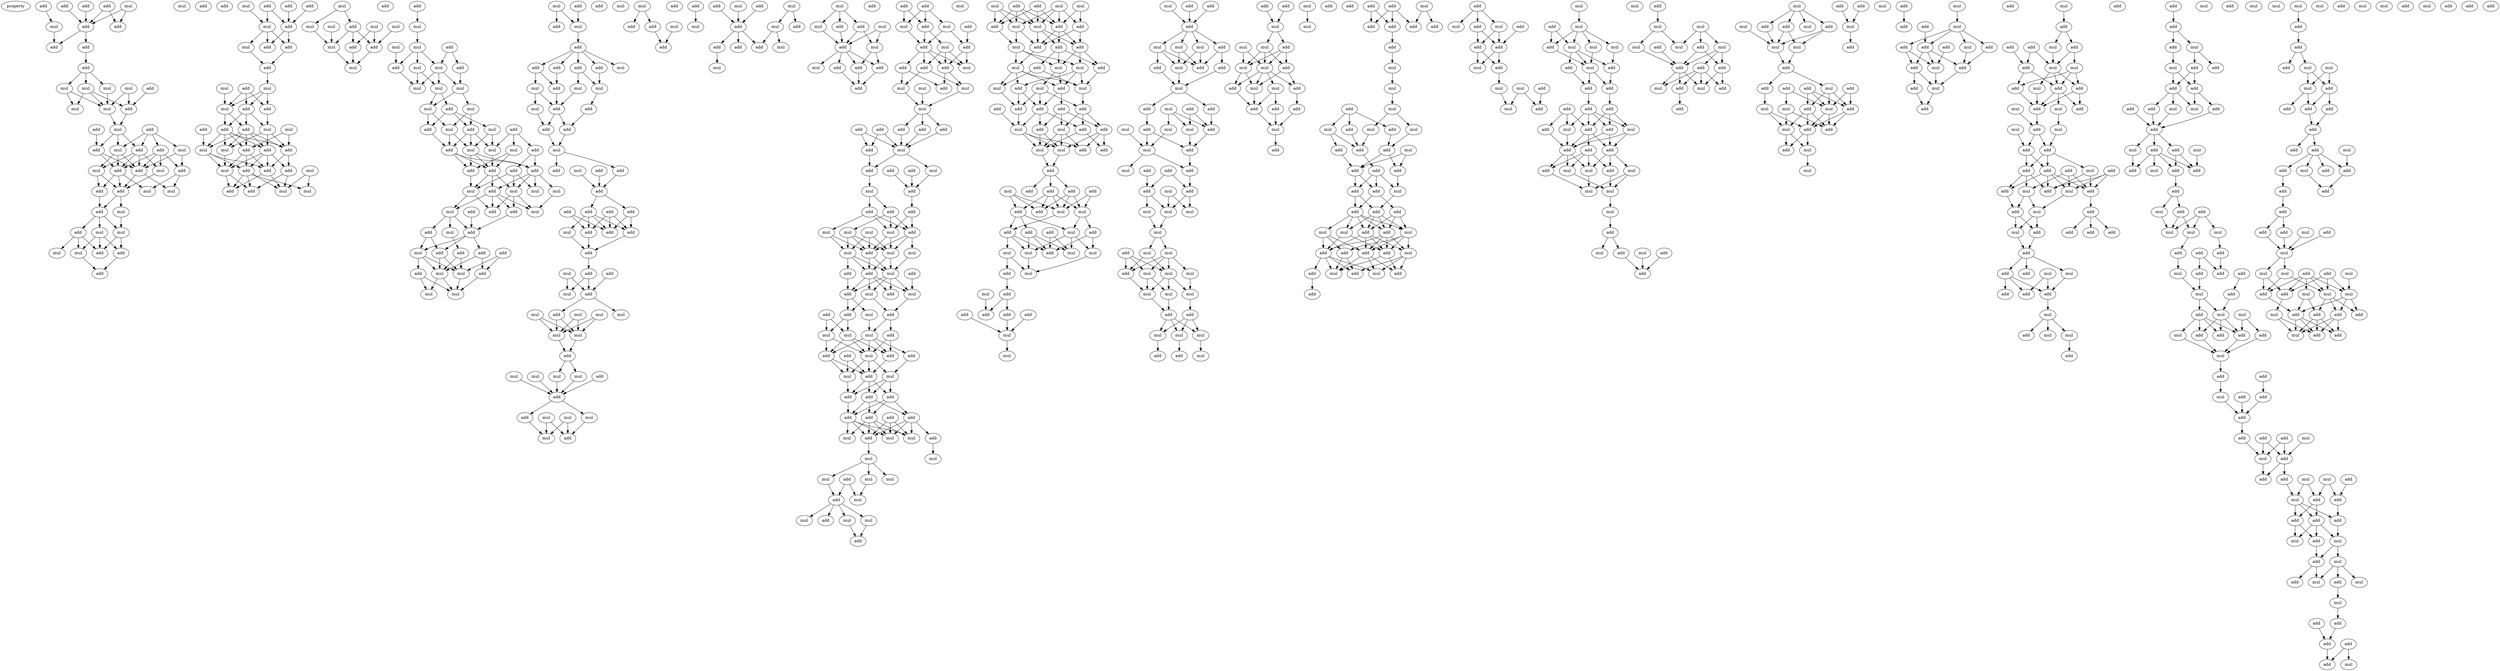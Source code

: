 digraph {
    node [fontcolor=black]
    property [mul=2,lf=1.9]
    0 [ label = add ];
    1 [ label = add ];
    2 [ label = mul ];
    3 [ label = add ];
    4 [ label = add ];
    5 [ label = add ];
    6 [ label = add ];
    7 [ label = mul ];
    8 [ label = mul ];
    9 [ label = add ];
    10 [ label = add ];
    11 [ label = add ];
    12 [ label = add ];
    13 [ label = add ];
    14 [ label = add ];
    15 [ label = mul ];
    16 [ label = mul ];
    17 [ label = mul ];
    18 [ label = mul ];
    19 [ label = mul ];
    20 [ label = add ];
    21 [ label = mul ];
    22 [ label = mul ];
    23 [ label = add ];
    24 [ label = add ];
    25 [ label = mul ];
    26 [ label = add ];
    27 [ label = add ];
    28 [ label = add ];
    29 [ label = mul ];
    30 [ label = mul ];
    31 [ label = mul ];
    32 [ label = add ];
    33 [ label = add ];
    34 [ label = add ];
    35 [ label = add ];
    36 [ label = mul ];
    37 [ label = add ];
    38 [ label = mul ];
    39 [ label = mul ];
    40 [ label = add ];
    41 [ label = mul ];
    42 [ label = add ];
    43 [ label = mul ];
    44 [ label = add ];
    45 [ label = mul ];
    46 [ label = add ];
    47 [ label = mul ];
    48 [ label = add ];
    49 [ label = add ];
    50 [ label = add ];
    51 [ label = add ];
    52 [ label = mul ];
    53 [ label = mul ];
    54 [ label = add ];
    55 [ label = add ];
    56 [ label = add ];
    57 [ label = mul ];
    58 [ label = add ];
    59 [ label = mul ];
    60 [ label = add ];
    61 [ label = mul ];
    62 [ label = add ];
    63 [ label = mul ];
    64 [ label = add ];
    65 [ label = mul ];
    66 [ label = mul ];
    67 [ label = add ];
    68 [ label = add ];
    69 [ label = add ];
    70 [ label = mul ];
    71 [ label = add ];
    72 [ label = add ];
    73 [ label = mul ];
    74 [ label = add ];
    75 [ label = mul ];
    76 [ label = add ];
    77 [ label = add ];
    78 [ label = add ];
    79 [ label = mul ];
    80 [ label = add ];
    81 [ label = add ];
    82 [ label = mul ];
    83 [ label = mul ];
    84 [ label = mul ];
    85 [ label = mul ];
    86 [ label = mul ];
    87 [ label = add ];
    88 [ label = mul ];
    89 [ label = mul ];
    90 [ label = mul ];
    91 [ label = add ];
    92 [ label = add ];
    93 [ label = add ];
    94 [ label = add ];
    95 [ label = mul ];
    96 [ label = mul ];
    97 [ label = mul ];
    98 [ label = mul ];
    99 [ label = add ];
    100 [ label = add ];
    101 [ label = mul ];
    102 [ label = mul ];
    103 [ label = add ];
    104 [ label = mul ];
    105 [ label = mul ];
    106 [ label = mul ];
    107 [ label = mul ];
    108 [ label = mul ];
    109 [ label = add ];
    110 [ label = add ];
    111 [ label = add ];
    112 [ label = mul ];
    113 [ label = add ];
    114 [ label = mul ];
    115 [ label = mul ];
    116 [ label = add ];
    117 [ label = mul ];
    118 [ label = mul ];
    119 [ label = add ];
    120 [ label = add ];
    121 [ label = add ];
    122 [ label = add ];
    123 [ label = add ];
    124 [ label = mul ];
    125 [ label = add ];
    126 [ label = mul ];
    127 [ label = mul ];
    128 [ label = mul ];
    129 [ label = mul ];
    130 [ label = mul ];
    131 [ label = add ];
    132 [ label = add ];
    133 [ label = add ];
    134 [ label = add ];
    135 [ label = mul ];
    136 [ label = add ];
    137 [ label = add ];
    138 [ label = mul ];
    139 [ label = add ];
    140 [ label = add ];
    141 [ label = add ];
    142 [ label = mul ];
    143 [ label = add ];
    144 [ label = add ];
    145 [ label = mul ];
    146 [ label = mul ];
    147 [ label = mul ];
    148 [ label = mul ];
    149 [ label = add ];
    150 [ label = add ];
    151 [ label = mul ];
    152 [ label = add ];
    153 [ label = add ];
    154 [ label = add ];
    155 [ label = add ];
    156 [ label = mul ];
    157 [ label = add ];
    158 [ label = add ];
    159 [ label = mul ];
    160 [ label = mul ];
    161 [ label = mul ];
    162 [ label = add ];
    163 [ label = add ];
    164 [ label = mul ];
    165 [ label = add ];
    166 [ label = add ];
    167 [ label = add ];
    168 [ label = mul ];
    169 [ label = add ];
    170 [ label = mul ];
    171 [ label = add ];
    172 [ label = add ];
    173 [ label = add ];
    174 [ label = add ];
    175 [ label = add ];
    176 [ label = add ];
    177 [ label = add ];
    178 [ label = add ];
    179 [ label = add ];
    180 [ label = mul ];
    181 [ label = add ];
    182 [ label = add ];
    183 [ label = add ];
    184 [ label = add ];
    185 [ label = mul ];
    186 [ label = mul ];
    187 [ label = add ];
    188 [ label = mul ];
    189 [ label = mul ];
    190 [ label = mul ];
    191 [ label = add ];
    192 [ label = mul ];
    193 [ label = mul ];
    194 [ label = mul ];
    195 [ label = mul ];
    196 [ label = add ];
    197 [ label = mul ];
    198 [ label = mul ];
    199 [ label = mul ];
    200 [ label = mul ];
    201 [ label = add ];
    202 [ label = add ];
    203 [ label = add ];
    204 [ label = mul ];
    205 [ label = mul ];
    206 [ label = mul ];
    207 [ label = add ];
    208 [ label = mul ];
    209 [ label = mul ];
    210 [ label = mul ];
    211 [ label = add ];
    212 [ label = add ];
    213 [ label = add ];
    214 [ label = add ];
    215 [ label = add ];
    216 [ label = mul ];
    217 [ label = add ];
    218 [ label = mul ];
    219 [ label = mul ];
    220 [ label = add ];
    221 [ label = mul ];
    222 [ label = add ];
    223 [ label = add ];
    224 [ label = add ];
    225 [ label = mul ];
    226 [ label = add ];
    227 [ label = add ];
    228 [ label = mul ];
    229 [ label = mul ];
    230 [ label = add ];
    231 [ label = mul ];
    232 [ label = mul ];
    233 [ label = add ];
    234 [ label = add ];
    235 [ label = mul ];
    236 [ label = add ];
    237 [ label = mul ];
    238 [ label = add ];
    239 [ label = add ];
    240 [ label = add ];
    241 [ label = add ];
    242 [ label = add ];
    243 [ label = add ];
    244 [ label = add ];
    245 [ label = mul ];
    246 [ label = add ];
    247 [ label = mul ];
    248 [ label = mul ];
    249 [ label = mul ];
    250 [ label = add ];
    251 [ label = add ];
    252 [ label = add ];
    253 [ label = mul ];
    254 [ label = add ];
    255 [ label = add ];
    256 [ label = mul ];
    257 [ label = add ];
    258 [ label = mul ];
    259 [ label = mul ];
    260 [ label = mul ];
    261 [ label = add ];
    262 [ label = add ];
    263 [ label = add ];
    264 [ label = add ];
    265 [ label = add ];
    266 [ label = mul ];
    267 [ label = add ];
    268 [ label = add ];
    269 [ label = mul ];
    270 [ label = add ];
    271 [ label = add ];
    272 [ label = add ];
    273 [ label = mul ];
    274 [ label = add ];
    275 [ label = add ];
    276 [ label = add ];
    277 [ label = mul ];
    278 [ label = mul ];
    279 [ label = add ];
    280 [ label = mul ];
    281 [ label = mul ];
    282 [ label = mul ];
    283 [ label = add ];
    284 [ label = mul ];
    285 [ label = mul ];
    286 [ label = mul ];
    287 [ label = add ];
    288 [ label = add ];
    289 [ label = add ];
    290 [ label = mul ];
    291 [ label = add ];
    292 [ label = add ];
    293 [ label = mul ];
    294 [ label = mul ];
    295 [ label = add ];
    296 [ label = add ];
    297 [ label = add ];
    298 [ label = mul ];
    299 [ label = mul ];
    300 [ label = mul ];
    301 [ label = add ];
    302 [ label = add ];
    303 [ label = add ];
    304 [ label = add ];
    305 [ label = add ];
    306 [ label = mul ];
    307 [ label = mul ];
    308 [ label = add ];
    309 [ label = mul ];
    310 [ label = add ];
    311 [ label = add ];
    312 [ label = add ];
    313 [ label = add ];
    314 [ label = add ];
    315 [ label = add ];
    316 [ label = add ];
    317 [ label = add ];
    318 [ label = mul ];
    319 [ label = mul ];
    320 [ label = add ];
    321 [ label = mul ];
    322 [ label = mul ];
    323 [ label = mul ];
    324 [ label = mul ];
    325 [ label = mul ];
    326 [ label = add ];
    327 [ label = mul ];
    328 [ label = add ];
    329 [ label = mul ];
    330 [ label = mul ];
    331 [ label = add ];
    332 [ label = mul ];
    333 [ label = mul ];
    334 [ label = add ];
    335 [ label = mul ];
    336 [ label = mul ];
    337 [ label = add ];
    338 [ label = mul ];
    339 [ label = add ];
    340 [ label = add ];
    341 [ label = add ];
    342 [ label = mul ];
    343 [ label = add ];
    344 [ label = mul ];
    345 [ label = mul ];
    346 [ label = add ];
    347 [ label = add ];
    348 [ label = add ];
    349 [ label = add ];
    350 [ label = mul ];
    351 [ label = mul ];
    352 [ label = mul ];
    353 [ label = add ];
    354 [ label = mul ];
    355 [ label = add ];
    356 [ label = mul ];
    357 [ label = add ];
    358 [ label = mul ];
    359 [ label = add ];
    360 [ label = add ];
    361 [ label = add ];
    362 [ label = add ];
    363 [ label = add ];
    364 [ label = add ];
    365 [ label = add ];
    366 [ label = mul ];
    367 [ label = add ];
    368 [ label = mul ];
    369 [ label = mul ];
    370 [ label = add ];
    371 [ label = add ];
    372 [ label = mul ];
    373 [ label = add ];
    374 [ label = add ];
    375 [ label = mul ];
    376 [ label = add ];
    377 [ label = add ];
    378 [ label = add ];
    379 [ label = add ];
    380 [ label = add ];
    381 [ label = mul ];
    382 [ label = mul ];
    383 [ label = mul ];
    384 [ label = add ];
    385 [ label = add ];
    386 [ label = add ];
    387 [ label = add ];
    388 [ label = mul ];
    389 [ label = add ];
    390 [ label = mul ];
    391 [ label = mul ];
    392 [ label = mul ];
    393 [ label = add ];
    394 [ label = mul ];
    395 [ label = mul ];
    396 [ label = add ];
    397 [ label = add ];
    398 [ label = add ];
    399 [ label = add ];
    400 [ label = add ];
    401 [ label = mul ];
    402 [ label = mul ];
    403 [ label = add ];
    404 [ label = mul ];
    405 [ label = add ];
    406 [ label = add ];
    407 [ label = add ];
    408 [ label = mul ];
    409 [ label = mul ];
    410 [ label = mul ];
    411 [ label = mul ];
    412 [ label = add ];
    413 [ label = add ];
    414 [ label = add ];
    415 [ label = mul ];
    416 [ label = add ];
    417 [ label = add ];
    418 [ label = add ];
    419 [ label = mul ];
    420 [ label = add ];
    421 [ label = mul ];
    422 [ label = mul ];
    423 [ label = mul ];
    424 [ label = add ];
    425 [ label = mul ];
    426 [ label = add ];
    427 [ label = add ];
    428 [ label = mul ];
    429 [ label = add ];
    430 [ label = add ];
    431 [ label = add ];
    432 [ label = add ];
    433 [ label = mul ];
    434 [ label = mul ];
    435 [ label = mul ];
    436 [ label = mul ];
    437 [ label = mul ];
    438 [ label = mul ];
    439 [ label = mul ];
    440 [ label = add ];
    441 [ label = mul ];
    442 [ label = mul ];
    443 [ label = mul ];
    444 [ label = add ];
    445 [ label = mul ];
    446 [ label = mul ];
    447 [ label = mul ];
    448 [ label = add ];
    449 [ label = add ];
    450 [ label = mul ];
    451 [ label = mul ];
    452 [ label = mul ];
    453 [ label = mul ];
    454 [ label = add ];
    455 [ label = add ];
    456 [ label = add ];
    457 [ label = add ];
    458 [ label = mul ];
    459 [ label = mul ];
    460 [ label = mul ];
    461 [ label = add ];
    462 [ label = mul ];
    463 [ label = add ];
    464 [ label = mul ];
    465 [ label = mul ];
    466 [ label = add ];
    467 [ label = add ];
    468 [ label = mul ];
    469 [ label = add ];
    470 [ label = add ];
    471 [ label = add ];
    472 [ label = mul ];
    473 [ label = add ];
    474 [ label = mul ];
    475 [ label = add ];
    476 [ label = mul ];
    477 [ label = add ];
    478 [ label = add ];
    479 [ label = add ];
    480 [ label = mul ];
    481 [ label = add ];
    482 [ label = add ];
    483 [ label = add ];
    484 [ label = add ];
    485 [ label = add ];
    486 [ label = mul ];
    487 [ label = mul ];
    488 [ label = add ];
    489 [ label = mul ];
    490 [ label = mul ];
    491 [ label = add ];
    492 [ label = mul ];
    493 [ label = add ];
    494 [ label = mul ];
    495 [ label = add ];
    496 [ label = mul ];
    497 [ label = add ];
    498 [ label = add ];
    499 [ label = add ];
    500 [ label = add ];
    501 [ label = add ];
    502 [ label = add ];
    503 [ label = mul ];
    504 [ label = add ];
    505 [ label = add ];
    506 [ label = add ];
    507 [ label = add ];
    508 [ label = add ];
    509 [ label = mul ];
    510 [ label = add ];
    511 [ label = mul ];
    512 [ label = mul ];
    513 [ label = mul ];
    514 [ label = add ];
    515 [ label = add ];
    516 [ label = add ];
    517 [ label = add ];
    518 [ label = add ];
    519 [ label = mul ];
    520 [ label = add ];
    521 [ label = add ];
    522 [ label = mul ];
    523 [ label = add ];
    524 [ label = add ];
    525 [ label = mul ];
    526 [ label = add ];
    527 [ label = add ];
    528 [ label = mul ];
    529 [ label = add ];
    530 [ label = add ];
    531 [ label = mul ];
    532 [ label = add ];
    533 [ label = mul ];
    534 [ label = add ];
    535 [ label = mul ];
    536 [ label = mul ];
    537 [ label = add ];
    538 [ label = mul ];
    539 [ label = mul ];
    540 [ label = add ];
    541 [ label = mul ];
    542 [ label = mul ];
    543 [ label = mul ];
    544 [ label = mul ];
    545 [ label = add ];
    546 [ label = add ];
    547 [ label = add ];
    548 [ label = mul ];
    549 [ label = add ];
    550 [ label = add ];
    551 [ label = add ];
    552 [ label = add ];
    553 [ label = add ];
    554 [ label = mul ];
    555 [ label = add ];
    556 [ label = add ];
    557 [ label = add ];
    558 [ label = mul ];
    559 [ label = add ];
    560 [ label = add ];
    561 [ label = add ];
    562 [ label = mul ];
    563 [ label = mul ];
    564 [ label = add ];
    565 [ label = mul ];
    566 [ label = add ];
    567 [ label = mul ];
    568 [ label = mul ];
    569 [ label = mul ];
    570 [ label = add ];
    571 [ label = mul ];
    572 [ label = add ];
    573 [ label = mul ];
    574 [ label = add ];
    575 [ label = add ];
    576 [ label = add ];
    577 [ label = mul ];
    578 [ label = mul ];
    579 [ label = add ];
    580 [ label = mul ];
    581 [ label = mul ];
    582 [ label = add ];
    583 [ label = mul ];
    584 [ label = add ];
    585 [ label = add ];
    586 [ label = add ];
    587 [ label = add ];
    588 [ label = add ];
    589 [ label = mul ];
    590 [ label = mul ];
    591 [ label = add ];
    592 [ label = mul ];
    593 [ label = mul ];
    594 [ label = mul ];
    595 [ label = add ];
    596 [ label = add ];
    597 [ label = add ];
    598 [ label = mul ];
    599 [ label = mul ];
    600 [ label = add ];
    601 [ label = add ];
    602 [ label = mul ];
    603 [ label = add ];
    604 [ label = add ];
    605 [ label = add ];
    606 [ label = mul ];
    607 [ label = mul ];
    608 [ label = add ];
    609 [ label = add ];
    610 [ label = mul ];
    611 [ label = add ];
    612 [ label = mul ];
    613 [ label = add ];
    614 [ label = add ];
    615 [ label = add ];
    616 [ label = add ];
    617 [ label = mul ];
    618 [ label = mul ];
    619 [ label = mul ];
    620 [ label = mul ];
    621 [ label = add ];
    622 [ label = add ];
    623 [ label = add ];
    624 [ label = mul ];
    625 [ label = mul ];
    626 [ label = add ];
    627 [ label = add ];
    628 [ label = add ];
    629 [ label = add ];
    630 [ label = mul ];
    631 [ label = add ];
    632 [ label = mul ];
    633 [ label = add ];
    634 [ label = add ];
    635 [ label = mul ];
    636 [ label = add ];
    637 [ label = add ];
    638 [ label = mul ];
    639 [ label = add ];
    640 [ label = add ];
    641 [ label = add ];
    642 [ label = mul ];
    643 [ label = add ];
    644 [ label = add ];
    645 [ label = mul ];
    646 [ label = add ];
    647 [ label = mul ];
    648 [ label = add ];
    649 [ label = add ];
    650 [ label = add ];
    651 [ label = mul ];
    652 [ label = mul ];
    653 [ label = mul ];
    654 [ label = add ];
    655 [ label = add ];
    656 [ label = add ];
    657 [ label = mul ];
    658 [ label = mul ];
    659 [ label = add ];
    660 [ label = add ];
    661 [ label = mul ];
    662 [ label = add ];
    663 [ label = add ];
    664 [ label = add ];
    665 [ label = add ];
    666 [ label = mul ];
    667 [ label = add ];
    668 [ label = add ];
    669 [ label = mul ];
    670 [ label = add ];
    671 [ label = add ];
    672 [ label = mul ];
    673 [ label = add ];
    674 [ label = add ];
    675 [ label = mul ];
    676 [ label = add ];
    677 [ label = add ];
    678 [ label = add ];
    679 [ label = add ];
    680 [ label = add ];
    681 [ label = mul ];
    682 [ label = mul ];
    683 [ label = add ];
    684 [ label = add ];
    685 [ label = add ];
    686 [ label = add ];
    687 [ label = add ];
    688 [ label = mul ];
    689 [ label = add ];
    690 [ label = mul ];
    691 [ label = add ];
    692 [ label = mul ];
    693 [ label = mul ];
    694 [ label = add ];
    695 [ label = add ];
    696 [ label = add ];
    697 [ label = mul ];
    698 [ label = add ];
    699 [ label = mul ];
    700 [ label = add ];
    701 [ label = add ];
    702 [ label = add ];
    703 [ label = add ];
    704 [ label = mul ];
    705 [ label = add ];
    706 [ label = mul ];
    707 [ label = add ];
    708 [ label = add ];
    709 [ label = add ];
    710 [ label = add ];
    711 [ label = mul ];
    712 [ label = mul ];
    713 [ label = mul ];
    714 [ label = add ];
    715 [ label = add ];
    716 [ label = add ];
    717 [ label = add ];
    718 [ label = add ];
    719 [ label = add ];
    720 [ label = mul ];
    721 [ label = add ];
    722 [ label = mul ];
    723 [ label = mul ];
    724 [ label = mul ];
    725 [ label = mul ];
    726 [ label = add ];
    727 [ label = add ];
    728 [ label = add ];
    729 [ label = mul ];
    730 [ label = add ];
    731 [ label = add ];
    732 [ label = add ];
    733 [ label = mul ];
    734 [ label = add ];
    735 [ label = add ];
    736 [ label = mul ];
    737 [ label = mul ];
    738 [ label = add ];
    739 [ label = add ];
    740 [ label = add ];
    741 [ label = mul ];
    742 [ label = add ];
    743 [ label = mul ];
    744 [ label = add ];
    745 [ label = add ];
    746 [ label = add ];
    747 [ label = mul ];
    748 [ label = add ];
    749 [ label = add ];
    750 [ label = add ];
    751 [ label = add ];
    752 [ label = add ];
    753 [ label = mul ];
    754 [ label = mul ];
    755 [ label = add ];
    756 [ label = mul ];
    757 [ label = mul ];
    758 [ label = add ];
    759 [ label = mul ];
    760 [ label = add ];
    761 [ label = add ];
    762 [ label = mul ];
    763 [ label = add ];
    764 [ label = add ];
    765 [ label = add ];
    766 [ label = add ];
    767 [ label = add ];
    768 [ label = add ];
    769 [ label = mul ];
    770 [ label = mul ];
    771 [ label = mul ];
    772 [ label = add ];
    773 [ label = add ];
    774 [ label = mul ];
    775 [ label = add ];
    776 [ label = mul ];
    777 [ label = mul ];
    778 [ label = add ];
    779 [ label = add ];
    780 [ label = add ];
    781 [ label = add ];
    782 [ label = add ];
    783 [ label = mul ];
    784 [ label = mul ];
    785 [ label = add ];
    786 [ label = mul ];
    787 [ label = add ];
    788 [ label = mul ];
    789 [ label = mul ];
    790 [ label = add ];
    791 [ label = add ];
    792 [ label = mul ];
    793 [ label = mul ];
    794 [ label = add ];
    795 [ label = mul ];
    796 [ label = mul ];
    797 [ label = add ];
    798 [ label = add ];
    799 [ label = add ];
    800 [ label = add ];
    801 [ label = add ];
    802 [ label = add ];
    803 [ label = mul ];
    804 [ label = add ];
    805 [ label = add ];
    806 [ label = add ];
    807 [ label = add ];
    808 [ label = mul ];
    809 [ label = add ];
    810 [ label = add ];
    811 [ label = add ];
    812 [ label = add ];
    813 [ label = add ];
    814 [ label = mul ];
    815 [ label = add ];
    816 [ label = add ];
    817 [ label = add ];
    818 [ label = mul ];
    819 [ label = mul ];
    820 [ label = mul ];
    821 [ label = add ];
    822 [ label = add ];
    823 [ label = mul ];
    824 [ label = mul ];
    825 [ label = mul ];
    826 [ label = add ];
    827 [ label = add ];
    828 [ label = mul ];
    829 [ label = add ];
    830 [ label = add ];
    831 [ label = add ];
    832 [ label = mul ];
    833 [ label = add ];
    834 [ label = add ];
    835 [ label = mul ];
    836 [ label = add ];
    837 [ label = add ];
    0 -> 5 [ name = 0 ];
    1 -> 5 [ name = 1 ];
    1 -> 6 [ name = 2 ];
    2 -> 5 [ name = 3 ];
    2 -> 6 [ name = 4 ];
    3 -> 5 [ name = 5 ];
    4 -> 7 [ name = 6 ];
    5 -> 9 [ name = 7 ];
    5 -> 11 [ name = 8 ];
    7 -> 9 [ name = 9 ];
    11 -> 13 [ name = 10 ];
    13 -> 15 [ name = 11 ];
    13 -> 16 [ name = 12 ];
    13 -> 18 [ name = 13 ];
    14 -> 20 [ name = 14 ];
    15 -> 19 [ name = 15 ];
    15 -> 20 [ name = 16 ];
    15 -> 21 [ name = 17 ];
    16 -> 19 [ name = 18 ];
    16 -> 21 [ name = 19 ];
    17 -> 19 [ name = 20 ];
    17 -> 20 [ name = 21 ];
    18 -> 19 [ name = 22 ];
    19 -> 22 [ name = 23 ];
    20 -> 22 [ name = 24 ];
    22 -> 26 [ name = 25 ];
    22 -> 27 [ name = 26 ];
    22 -> 29 [ name = 27 ];
    23 -> 25 [ name = 28 ];
    23 -> 27 [ name = 29 ];
    23 -> 28 [ name = 30 ];
    23 -> 29 [ name = 31 ];
    24 -> 26 [ name = 32 ];
    25 -> 32 [ name = 33 ];
    25 -> 33 [ name = 34 ];
    26 -> 33 [ name = 35 ];
    26 -> 34 [ name = 36 ];
    27 -> 30 [ name = 37 ];
    27 -> 31 [ name = 38 ];
    27 -> 33 [ name = 39 ];
    27 -> 34 [ name = 40 ];
    28 -> 31 [ name = 41 ];
    28 -> 32 [ name = 42 ];
    28 -> 33 [ name = 43 ];
    28 -> 34 [ name = 44 ];
    29 -> 30 [ name = 45 ];
    29 -> 33 [ name = 46 ];
    29 -> 34 [ name = 47 ];
    30 -> 35 [ name = 48 ];
    30 -> 37 [ name = 49 ];
    31 -> 35 [ name = 50 ];
    32 -> 36 [ name = 51 ];
    32 -> 38 [ name = 52 ];
    33 -> 35 [ name = 53 ];
    33 -> 36 [ name = 54 ];
    34 -> 35 [ name = 55 ];
    34 -> 37 [ name = 56 ];
    34 -> 38 [ name = 57 ];
    35 -> 39 [ name = 58 ];
    35 -> 40 [ name = 59 ];
    37 -> 40 [ name = 60 ];
    39 -> 43 [ name = 61 ];
    40 -> 41 [ name = 62 ];
    40 -> 42 [ name = 63 ];
    40 -> 43 [ name = 64 ];
    41 -> 44 [ name = 65 ];
    41 -> 46 [ name = 66 ];
    41 -> 47 [ name = 67 ];
    42 -> 44 [ name = 68 ];
    42 -> 45 [ name = 69 ];
    42 -> 47 [ name = 70 ];
    43 -> 44 [ name = 71 ];
    43 -> 46 [ name = 72 ];
    46 -> 48 [ name = 73 ];
    47 -> 48 [ name = 74 ];
    49 -> 54 [ name = 75 ];
    50 -> 53 [ name = 76 ];
    50 -> 54 [ name = 77 ];
    51 -> 54 [ name = 78 ];
    52 -> 53 [ name = 79 ];
    53 -> 55 [ name = 80 ];
    53 -> 56 [ name = 81 ];
    53 -> 57 [ name = 82 ];
    54 -> 55 [ name = 83 ];
    54 -> 56 [ name = 84 ];
    56 -> 58 [ name = 85 ];
    57 -> 58 [ name = 86 ];
    58 -> 61 [ name = 87 ];
    59 -> 63 [ name = 88 ];
    60 -> 62 [ name = 89 ];
    60 -> 63 [ name = 90 ];
    60 -> 64 [ name = 91 ];
    61 -> 62 [ name = 92 ];
    61 -> 63 [ name = 93 ];
    61 -> 64 [ name = 94 ];
    62 -> 65 [ name = 95 ];
    63 -> 68 [ name = 96 ];
    63 -> 69 [ name = 97 ];
    64 -> 65 [ name = 98 ];
    64 -> 68 [ name = 99 ];
    64 -> 69 [ name = 100 ];
    65 -> 71 [ name = 101 ];
    65 -> 73 [ name = 102 ];
    65 -> 74 [ name = 103 ];
    66 -> 71 [ name = 104 ];
    66 -> 72 [ name = 105 ];
    67 -> 70 [ name = 106 ];
    68 -> 70 [ name = 107 ];
    68 -> 71 [ name = 108 ];
    68 -> 72 [ name = 109 ];
    68 -> 73 [ name = 110 ];
    68 -> 74 [ name = 111 ];
    69 -> 70 [ name = 112 ];
    69 -> 71 [ name = 113 ];
    69 -> 72 [ name = 114 ];
    69 -> 73 [ name = 115 ];
    69 -> 74 [ name = 116 ];
    70 -> 76 [ name = 117 ];
    70 -> 78 [ name = 118 ];
    70 -> 79 [ name = 119 ];
    71 -> 77 [ name = 120 ];
    71 -> 78 [ name = 121 ];
    72 -> 76 [ name = 122 ];
    72 -> 78 [ name = 123 ];
    72 -> 79 [ name = 124 ];
    73 -> 79 [ name = 125 ];
    74 -> 76 [ name = 126 ];
    74 -> 77 [ name = 127 ];
    74 -> 78 [ name = 128 ];
    74 -> 79 [ name = 129 ];
    75 -> 82 [ name = 130 ];
    75 -> 83 [ name = 131 ];
    76 -> 80 [ name = 132 ];
    76 -> 81 [ name = 133 ];
    76 -> 82 [ name = 134 ];
    76 -> 83 [ name = 135 ];
    77 -> 80 [ name = 136 ];
    77 -> 83 [ name = 137 ];
    78 -> 81 [ name = 138 ];
    78 -> 83 [ name = 139 ];
    79 -> 80 [ name = 140 ];
    79 -> 81 [ name = 141 ];
    84 -> 86 [ name = 142 ];
    84 -> 87 [ name = 143 ];
    85 -> 90 [ name = 144 ];
    86 -> 90 [ name = 145 ];
    87 -> 90 [ name = 146 ];
    87 -> 92 [ name = 147 ];
    87 -> 93 [ name = 148 ];
    88 -> 93 [ name = 149 ];
    89 -> 92 [ name = 150 ];
    89 -> 93 [ name = 151 ];
    90 -> 96 [ name = 152 ];
    92 -> 96 [ name = 153 ];
    93 -> 96 [ name = 154 ];
    94 -> 95 [ name = 155 ];
    95 -> 98 [ name = 156 ];
    97 -> 100 [ name = 157 ];
    98 -> 100 [ name = 158 ];
    98 -> 101 [ name = 159 ];
    98 -> 102 [ name = 160 ];
    99 -> 101 [ name = 161 ];
    99 -> 103 [ name = 162 ];
    100 -> 106 [ name = 163 ];
    101 -> 104 [ name = 164 ];
    101 -> 105 [ name = 165 ];
    101 -> 106 [ name = 166 ];
    102 -> 105 [ name = 167 ];
    102 -> 106 [ name = 168 ];
    103 -> 104 [ name = 169 ];
    104 -> 107 [ name = 170 ];
    104 -> 108 [ name = 171 ];
    105 -> 108 [ name = 172 ];
    105 -> 109 [ name = 173 ];
    107 -> 111 [ name = 174 ];
    107 -> 114 [ name = 175 ];
    108 -> 110 [ name = 176 ];
    108 -> 114 [ name = 177 ];
    109 -> 110 [ name = 178 ];
    109 -> 111 [ name = 179 ];
    109 -> 112 [ name = 180 ];
    110 -> 119 [ name = 181 ];
    111 -> 117 [ name = 182 ];
    111 -> 118 [ name = 183 ];
    111 -> 119 [ name = 184 ];
    112 -> 117 [ name = 185 ];
    112 -> 118 [ name = 186 ];
    113 -> 115 [ name = 187 ];
    113 -> 116 [ name = 188 ];
    113 -> 117 [ name = 189 ];
    114 -> 118 [ name = 190 ];
    114 -> 119 [ name = 191 ];
    115 -> 120 [ name = 192 ];
    115 -> 121 [ name = 193 ];
    116 -> 122 [ name = 194 ];
    116 -> 123 [ name = 195 ];
    117 -> 120 [ name = 196 ];
    118 -> 120 [ name = 197 ];
    118 -> 121 [ name = 198 ];
    118 -> 123 [ name = 199 ];
    119 -> 120 [ name = 200 ];
    119 -> 121 [ name = 201 ];
    119 -> 123 [ name = 202 ];
    120 -> 124 [ name = 203 ];
    120 -> 125 [ name = 204 ];
    120 -> 126 [ name = 205 ];
    121 -> 124 [ name = 206 ];
    122 -> 124 [ name = 207 ];
    122 -> 126 [ name = 208 ];
    122 -> 128 [ name = 209 ];
    123 -> 125 [ name = 210 ];
    123 -> 126 [ name = 211 ];
    123 -> 127 [ name = 212 ];
    123 -> 128 [ name = 213 ];
    124 -> 129 [ name = 214 ];
    124 -> 133 [ name = 215 ];
    125 -> 129 [ name = 216 ];
    125 -> 130 [ name = 217 ];
    125 -> 131 [ name = 218 ];
    125 -> 133 [ name = 219 ];
    126 -> 130 [ name = 220 ];
    126 -> 131 [ name = 221 ];
    126 -> 133 [ name = 222 ];
    127 -> 130 [ name = 223 ];
    129 -> 134 [ name = 224 ];
    129 -> 135 [ name = 225 ];
    129 -> 136 [ name = 226 ];
    131 -> 134 [ name = 227 ];
    132 -> 134 [ name = 228 ];
    134 -> 137 [ name = 229 ];
    134 -> 138 [ name = 230 ];
    134 -> 139 [ name = 231 ];
    135 -> 141 [ name = 232 ];
    136 -> 137 [ name = 233 ];
    136 -> 138 [ name = 234 ];
    137 -> 142 [ name = 235 ];
    137 -> 145 [ name = 236 ];
    138 -> 142 [ name = 237 ];
    138 -> 143 [ name = 238 ];
    138 -> 145 [ name = 239 ];
    139 -> 144 [ name = 240 ];
    139 -> 145 [ name = 241 ];
    140 -> 142 [ name = 242 ];
    140 -> 144 [ name = 243 ];
    141 -> 142 [ name = 244 ];
    141 -> 145 [ name = 245 ];
    142 -> 146 [ name = 246 ];
    143 -> 146 [ name = 247 ];
    143 -> 147 [ name = 248 ];
    144 -> 146 [ name = 249 ];
    145 -> 146 [ name = 250 ];
    145 -> 147 [ name = 251 ];
    148 -> 150 [ name = 252 ];
    148 -> 151 [ name = 253 ];
    149 -> 151 [ name = 254 ];
    151 -> 152 [ name = 255 ];
    152 -> 153 [ name = 256 ];
    152 -> 154 [ name = 257 ];
    152 -> 155 [ name = 258 ];
    152 -> 156 [ name = 259 ];
    152 -> 157 [ name = 260 ];
    153 -> 160 [ name = 261 ];
    153 -> 161 [ name = 262 ];
    154 -> 158 [ name = 263 ];
    155 -> 161 [ name = 264 ];
    157 -> 158 [ name = 265 ];
    157 -> 159 [ name = 266 ];
    158 -> 162 [ name = 267 ];
    159 -> 162 [ name = 268 ];
    159 -> 164 [ name = 269 ];
    160 -> 162 [ name = 270 ];
    161 -> 163 [ name = 271 ];
    162 -> 165 [ name = 272 ];
    162 -> 167 [ name = 273 ];
    163 -> 167 [ name = 274 ];
    164 -> 165 [ name = 275 ];
    165 -> 168 [ name = 276 ];
    167 -> 168 [ name = 277 ];
    168 -> 169 [ name = 278 ];
    168 -> 172 [ name = 279 ];
    170 -> 173 [ name = 280 ];
    171 -> 173 [ name = 281 ];
    172 -> 173 [ name = 282 ];
    173 -> 174 [ name = 283 ];
    173 -> 175 [ name = 284 ];
    174 -> 178 [ name = 285 ];
    174 -> 179 [ name = 286 ];
    174 -> 180 [ name = 287 ];
    174 -> 181 [ name = 288 ];
    175 -> 178 [ name = 289 ];
    175 -> 181 [ name = 290 ];
    176 -> 178 [ name = 291 ];
    176 -> 179 [ name = 292 ];
    177 -> 178 [ name = 293 ];
    177 -> 179 [ name = 294 ];
    177 -> 181 [ name = 295 ];
    179 -> 182 [ name = 296 ];
    180 -> 182 [ name = 297 ];
    181 -> 182 [ name = 298 ];
    182 -> 183 [ name = 299 ];
    183 -> 186 [ name = 300 ];
    183 -> 187 [ name = 301 ];
    184 -> 187 [ name = 302 ];
    185 -> 186 [ name = 303 ];
    185 -> 187 [ name = 304 ];
    187 -> 191 [ name = 305 ];
    187 -> 192 [ name = 306 ];
    188 -> 194 [ name = 307 ];
    188 -> 195 [ name = 308 ];
    189 -> 194 [ name = 309 ];
    189 -> 195 [ name = 310 ];
    190 -> 194 [ name = 311 ];
    190 -> 195 [ name = 312 ];
    191 -> 194 [ name = 313 ];
    191 -> 195 [ name = 314 ];
    194 -> 196 [ name = 315 ];
    195 -> 196 [ name = 316 ];
    196 -> 199 [ name = 317 ];
    196 -> 200 [ name = 318 ];
    197 -> 202 [ name = 319 ];
    198 -> 202 [ name = 320 ];
    199 -> 202 [ name = 321 ];
    200 -> 202 [ name = 322 ];
    201 -> 202 [ name = 323 ];
    202 -> 203 [ name = 324 ];
    202 -> 206 [ name = 325 ];
    203 -> 208 [ name = 326 ];
    204 -> 207 [ name = 327 ];
    204 -> 208 [ name = 328 ];
    205 -> 207 [ name = 329 ];
    205 -> 208 [ name = 330 ];
    206 -> 207 [ name = 331 ];
    209 -> 211 [ name = 332 ];
    209 -> 213 [ name = 333 ];
    210 -> 214 [ name = 334 ];
    213 -> 214 [ name = 335 ];
    215 -> 216 [ name = 336 ];
    217 -> 223 [ name = 337 ];
    218 -> 221 [ name = 338 ];
    218 -> 222 [ name = 339 ];
    219 -> 223 [ name = 340 ];
    220 -> 223 [ name = 341 ];
    221 -> 225 [ name = 342 ];
    221 -> 227 [ name = 343 ];
    223 -> 224 [ name = 344 ];
    223 -> 226 [ name = 345 ];
    223 -> 227 [ name = 346 ];
    224 -> 228 [ name = 347 ];
    229 -> 230 [ name = 348 ];
    229 -> 231 [ name = 349 ];
    229 -> 233 [ name = 350 ];
    230 -> 234 [ name = 351 ];
    230 -> 235 [ name = 352 ];
    231 -> 234 [ name = 353 ];
    232 -> 234 [ name = 354 ];
    232 -> 235 [ name = 355 ];
    233 -> 234 [ name = 356 ];
    234 -> 236 [ name = 357 ];
    234 -> 237 [ name = 358 ];
    234 -> 238 [ name = 359 ];
    234 -> 239 [ name = 360 ];
    235 -> 238 [ name = 361 ];
    235 -> 239 [ name = 362 ];
    236 -> 240 [ name = 363 ];
    238 -> 240 [ name = 364 ];
    239 -> 240 [ name = 365 ];
    242 -> 245 [ name = 366 ];
    242 -> 246 [ name = 367 ];
    243 -> 245 [ name = 368 ];
    243 -> 246 [ name = 369 ];
    243 -> 248 [ name = 370 ];
    244 -> 250 [ name = 371 ];
    245 -> 251 [ name = 372 ];
    246 -> 249 [ name = 373 ];
    246 -> 251 [ name = 374 ];
    248 -> 250 [ name = 375 ];
    248 -> 251 [ name = 376 ];
    249 -> 252 [ name = 377 ];
    249 -> 253 [ name = 378 ];
    249 -> 255 [ name = 379 ];
    250 -> 253 [ name = 380 ];
    250 -> 255 [ name = 381 ];
    251 -> 252 [ name = 382 ];
    251 -> 253 [ name = 383 ];
    251 -> 254 [ name = 384 ];
    251 -> 255 [ name = 385 ];
    252 -> 256 [ name = 386 ];
    252 -> 258 [ name = 387 ];
    254 -> 256 [ name = 388 ];
    254 -> 257 [ name = 389 ];
    255 -> 257 [ name = 390 ];
    255 -> 258 [ name = 391 ];
    256 -> 260 [ name = 392 ];
    258 -> 260 [ name = 393 ];
    259 -> 260 [ name = 394 ];
    260 -> 262 [ name = 395 ];
    260 -> 263 [ name = 396 ];
    260 -> 265 [ name = 397 ];
    261 -> 266 [ name = 398 ];
    261 -> 267 [ name = 399 ];
    262 -> 266 [ name = 400 ];
    263 -> 266 [ name = 401 ];
    264 -> 266 [ name = 402 ];
    264 -> 267 [ name = 403 ];
    265 -> 266 [ name = 404 ];
    266 -> 269 [ name = 405 ];
    266 -> 271 [ name = 406 ];
    267 -> 271 [ name = 407 ];
    268 -> 272 [ name = 408 ];
    269 -> 272 [ name = 409 ];
    270 -> 272 [ name = 410 ];
    271 -> 273 [ name = 411 ];
    272 -> 275 [ name = 412 ];
    273 -> 274 [ name = 413 ];
    273 -> 276 [ name = 414 ];
    274 -> 277 [ name = 415 ];
    274 -> 279 [ name = 416 ];
    274 -> 280 [ name = 417 ];
    275 -> 279 [ name = 418 ];
    275 -> 280 [ name = 419 ];
    276 -> 279 [ name = 420 ];
    276 -> 280 [ name = 421 ];
    276 -> 281 [ name = 422 ];
    277 -> 283 [ name = 423 ];
    277 -> 284 [ name = 424 ];
    278 -> 283 [ name = 425 ];
    278 -> 284 [ name = 426 ];
    278 -> 285 [ name = 427 ];
    279 -> 282 [ name = 428 ];
    279 -> 283 [ name = 429 ];
    279 -> 285 [ name = 430 ];
    280 -> 283 [ name = 431 ];
    280 -> 285 [ name = 432 ];
    281 -> 283 [ name = 433 ];
    281 -> 284 [ name = 434 ];
    281 -> 285 [ name = 435 ];
    282 -> 286 [ name = 436 ];
    283 -> 286 [ name = 437 ];
    283 -> 287 [ name = 438 ];
    284 -> 286 [ name = 439 ];
    284 -> 287 [ name = 440 ];
    284 -> 288 [ name = 441 ];
    285 -> 286 [ name = 442 ];
    285 -> 287 [ name = 443 ];
    286 -> 290 [ name = 444 ];
    286 -> 291 [ name = 445 ];
    286 -> 292 [ name = 446 ];
    286 -> 293 [ name = 447 ];
    287 -> 290 [ name = 448 ];
    287 -> 291 [ name = 449 ];
    287 -> 292 [ name = 450 ];
    287 -> 293 [ name = 451 ];
    288 -> 292 [ name = 452 ];
    289 -> 293 [ name = 453 ];
    290 -> 296 [ name = 454 ];
    290 -> 297 [ name = 455 ];
    292 -> 294 [ name = 456 ];
    292 -> 297 [ name = 457 ];
    293 -> 296 [ name = 458 ];
    294 -> 300 [ name = 459 ];
    295 -> 298 [ name = 460 ];
    295 -> 299 [ name = 461 ];
    296 -> 300 [ name = 462 ];
    296 -> 301 [ name = 463 ];
    297 -> 298 [ name = 464 ];
    297 -> 299 [ name = 465 ];
    298 -> 303 [ name = 466 ];
    298 -> 306 [ name = 467 ];
    299 -> 303 [ name = 468 ];
    299 -> 305 [ name = 469 ];
    299 -> 306 [ name = 470 ];
    300 -> 302 [ name = 471 ];
    300 -> 303 [ name = 472 ];
    300 -> 305 [ name = 473 ];
    300 -> 306 [ name = 474 ];
    301 -> 305 [ name = 475 ];
    301 -> 306 [ name = 476 ];
    302 -> 309 [ name = 477 ];
    303 -> 307 [ name = 478 ];
    303 -> 308 [ name = 479 ];
    304 -> 307 [ name = 480 ];
    304 -> 308 [ name = 481 ];
    305 -> 308 [ name = 482 ];
    306 -> 307 [ name = 483 ];
    306 -> 308 [ name = 484 ];
    306 -> 309 [ name = 485 ];
    307 -> 310 [ name = 486 ];
    308 -> 310 [ name = 487 ];
    308 -> 311 [ name = 488 ];
    308 -> 312 [ name = 489 ];
    309 -> 310 [ name = 490 ];
    309 -> 311 [ name = 491 ];
    309 -> 312 [ name = 492 ];
    310 -> 316 [ name = 493 ];
    311 -> 313 [ name = 494 ];
    311 -> 315 [ name = 495 ];
    311 -> 316 [ name = 496 ];
    312 -> 313 [ name = 497 ];
    312 -> 315 [ name = 498 ];
    312 -> 316 [ name = 499 ];
    313 -> 317 [ name = 500 ];
    313 -> 318 [ name = 501 ];
    313 -> 319 [ name = 502 ];
    313 -> 320 [ name = 503 ];
    314 -> 317 [ name = 504 ];
    314 -> 318 [ name = 505 ];
    314 -> 319 [ name = 506 ];
    315 -> 317 [ name = 507 ];
    315 -> 318 [ name = 508 ];
    315 -> 319 [ name = 509 ];
    315 -> 321 [ name = 510 ];
    316 -> 317 [ name = 511 ];
    316 -> 318 [ name = 512 ];
    316 -> 319 [ name = 513 ];
    316 -> 321 [ name = 514 ];
    317 -> 323 [ name = 515 ];
    320 -> 322 [ name = 516 ];
    323 -> 324 [ name = 517 ];
    323 -> 325 [ name = 518 ];
    323 -> 327 [ name = 519 ];
    325 -> 328 [ name = 520 ];
    326 -> 328 [ name = 521 ];
    326 -> 329 [ name = 522 ];
    327 -> 329 [ name = 523 ];
    328 -> 330 [ name = 524 ];
    328 -> 331 [ name = 525 ];
    328 -> 332 [ name = 526 ];
    328 -> 333 [ name = 527 ];
    332 -> 334 [ name = 528 ];
    333 -> 334 [ name = 529 ];
    335 -> 341 [ name = 530 ];
    335 -> 342 [ name = 531 ];
    335 -> 343 [ name = 532 ];
    335 -> 344 [ name = 533 ];
    336 -> 340 [ name = 534 ];
    336 -> 342 [ name = 535 ];
    336 -> 344 [ name = 536 ];
    337 -> 340 [ name = 537 ];
    337 -> 341 [ name = 538 ];
    337 -> 342 [ name = 539 ];
    337 -> 344 [ name = 540 ];
    338 -> 341 [ name = 541 ];
    338 -> 343 [ name = 542 ];
    339 -> 340 [ name = 543 ];
    339 -> 341 [ name = 544 ];
    339 -> 344 [ name = 545 ];
    340 -> 345 [ name = 546 ];
    341 -> 346 [ name = 547 ];
    341 -> 347 [ name = 548 ];
    341 -> 348 [ name = 549 ];
    342 -> 345 [ name = 550 ];
    342 -> 346 [ name = 551 ];
    343 -> 346 [ name = 552 ];
    343 -> 348 [ name = 553 ];
    344 -> 346 [ name = 554 ];
    344 -> 347 [ name = 555 ];
    344 -> 348 [ name = 556 ];
    345 -> 350 [ name = 557 ];
    345 -> 351 [ name = 558 ];
    345 -> 352 [ name = 559 ];
    346 -> 351 [ name = 560 ];
    347 -> 349 [ name = 561 ];
    347 -> 352 [ name = 562 ];
    347 -> 353 [ name = 563 ];
    348 -> 350 [ name = 564 ];
    348 -> 352 [ name = 565 ];
    348 -> 353 [ name = 566 ];
    349 -> 354 [ name = 567 ];
    349 -> 358 [ name = 568 ];
    350 -> 354 [ name = 569 ];
    350 -> 355 [ name = 570 ];
    350 -> 357 [ name = 571 ];
    351 -> 354 [ name = 572 ];
    351 -> 355 [ name = 573 ];
    351 -> 357 [ name = 574 ];
    351 -> 358 [ name = 575 ];
    352 -> 356 [ name = 576 ];
    352 -> 357 [ name = 577 ];
    353 -> 354 [ name = 578 ];
    354 -> 363 [ name = 579 ];
    355 -> 360 [ name = 580 ];
    355 -> 361 [ name = 581 ];
    356 -> 360 [ name = 582 ];
    356 -> 361 [ name = 583 ];
    356 -> 363 [ name = 584 ];
    357 -> 361 [ name = 585 ];
    357 -> 362 [ name = 586 ];
    358 -> 360 [ name = 587 ];
    359 -> 366 [ name = 588 ];
    360 -> 366 [ name = 589 ];
    361 -> 364 [ name = 590 ];
    361 -> 366 [ name = 591 ];
    361 -> 367 [ name = 592 ];
    362 -> 364 [ name = 593 ];
    362 -> 365 [ name = 594 ];
    362 -> 368 [ name = 595 ];
    363 -> 365 [ name = 596 ];
    363 -> 367 [ name = 597 ];
    363 -> 368 [ name = 598 ];
    364 -> 369 [ name = 599 ];
    364 -> 372 [ name = 600 ];
    365 -> 370 [ name = 601 ];
    365 -> 371 [ name = 602 ];
    365 -> 372 [ name = 603 ];
    366 -> 369 [ name = 604 ];
    366 -> 371 [ name = 605 ];
    366 -> 372 [ name = 606 ];
    367 -> 369 [ name = 607 ];
    367 -> 370 [ name = 608 ];
    368 -> 369 [ name = 609 ];
    368 -> 371 [ name = 610 ];
    368 -> 372 [ name = 611 ];
    369 -> 373 [ name = 612 ];
    372 -> 373 [ name = 613 ];
    373 -> 374 [ name = 614 ];
    373 -> 377 [ name = 615 ];
    373 -> 378 [ name = 616 ];
    375 -> 379 [ name = 617 ];
    375 -> 380 [ name = 618 ];
    375 -> 381 [ name = 619 ];
    376 -> 381 [ name = 620 ];
    376 -> 382 [ name = 621 ];
    377 -> 379 [ name = 622 ];
    377 -> 381 [ name = 623 ];
    377 -> 382 [ name = 624 ];
    378 -> 379 [ name = 625 ];
    378 -> 380 [ name = 626 ];
    378 -> 381 [ name = 627 ];
    378 -> 382 [ name = 628 ];
    380 -> 383 [ name = 629 ];
    380 -> 384 [ name = 630 ];
    380 -> 387 [ name = 631 ];
    381 -> 387 [ name = 632 ];
    382 -> 383 [ name = 633 ];
    382 -> 385 [ name = 634 ];
    383 -> 390 [ name = 635 ];
    383 -> 391 [ name = 636 ];
    383 -> 392 [ name = 637 ];
    384 -> 389 [ name = 638 ];
    384 -> 391 [ name = 639 ];
    384 -> 392 [ name = 640 ];
    385 -> 389 [ name = 641 ];
    385 -> 390 [ name = 642 ];
    386 -> 389 [ name = 643 ];
    386 -> 392 [ name = 644 ];
    387 -> 388 [ name = 645 ];
    387 -> 389 [ name = 646 ];
    387 -> 391 [ name = 647 ];
    388 -> 393 [ name = 648 ];
    388 -> 394 [ name = 649 ];
    390 -> 394 [ name = 650 ];
    391 -> 394 [ name = 651 ];
    393 -> 396 [ name = 652 ];
    395 -> 400 [ name = 653 ];
    396 -> 397 [ name = 654 ];
    396 -> 400 [ name = 655 ];
    397 -> 401 [ name = 656 ];
    398 -> 401 [ name = 657 ];
    399 -> 401 [ name = 658 ];
    401 -> 404 [ name = 659 ];
    402 -> 406 [ name = 660 ];
    403 -> 406 [ name = 661 ];
    405 -> 406 [ name = 662 ];
    406 -> 407 [ name = 663 ];
    406 -> 408 [ name = 664 ];
    406 -> 409 [ name = 665 ];
    406 -> 410 [ name = 666 ];
    407 -> 412 [ name = 667 ];
    407 -> 413 [ name = 668 ];
    408 -> 411 [ name = 669 ];
    408 -> 412 [ name = 670 ];
    409 -> 411 [ name = 671 ];
    409 -> 412 [ name = 672 ];
    410 -> 411 [ name = 673 ];
    410 -> 412 [ name = 674 ];
    410 -> 414 [ name = 675 ];
    411 -> 415 [ name = 676 ];
    413 -> 415 [ name = 677 ];
    414 -> 415 [ name = 678 ];
    415 -> 417 [ name = 679 ];
    415 -> 418 [ name = 680 ];
    416 -> 422 [ name = 681 ];
    416 -> 424 [ name = 682 ];
    417 -> 424 [ name = 683 ];
    418 -> 420 [ name = 684 ];
    419 -> 422 [ name = 685 ];
    419 -> 423 [ name = 686 ];
    419 -> 424 [ name = 687 ];
    420 -> 425 [ name = 688 ];
    420 -> 426 [ name = 689 ];
    421 -> 425 [ name = 690 ];
    422 -> 426 [ name = 691 ];
    423 -> 425 [ name = 692 ];
    424 -> 426 [ name = 693 ];
    425 -> 428 [ name = 694 ];
    425 -> 429 [ name = 695 ];
    426 -> 429 [ name = 696 ];
    427 -> 432 [ name = 697 ];
    429 -> 431 [ name = 698 ];
    430 -> 431 [ name = 699 ];
    430 -> 432 [ name = 700 ];
    431 -> 434 [ name = 701 ];
    431 -> 435 [ name = 702 ];
    432 -> 435 [ name = 703 ];
    432 -> 436 [ name = 704 ];
    433 -> 434 [ name = 705 ];
    433 -> 435 [ name = 706 ];
    435 -> 437 [ name = 707 ];
    436 -> 437 [ name = 708 ];
    437 -> 438 [ name = 709 ];
    437 -> 439 [ name = 710 ];
    438 -> 442 [ name = 711 ];
    438 -> 444 [ name = 712 ];
    439 -> 441 [ name = 713 ];
    439 -> 442 [ name = 714 ];
    439 -> 443 [ name = 715 ];
    439 -> 444 [ name = 716 ];
    440 -> 442 [ name = 717 ];
    440 -> 443 [ name = 718 ];
    440 -> 444 [ name = 719 ];
    441 -> 445 [ name = 720 ];
    442 -> 445 [ name = 721 ];
    442 -> 446 [ name = 722 ];
    442 -> 447 [ name = 723 ];
    443 -> 446 [ name = 724 ];
    443 -> 447 [ name = 725 ];
    444 -> 447 [ name = 726 ];
    445 -> 449 [ name = 727 ];
    446 -> 448 [ name = 728 ];
    447 -> 448 [ name = 729 ];
    448 -> 450 [ name = 730 ];
    448 -> 451 [ name = 731 ];
    448 -> 452 [ name = 732 ];
    449 -> 450 [ name = 733 ];
    449 -> 451 [ name = 734 ];
    449 -> 452 [ name = 735 ];
    450 -> 454 [ name = 736 ];
    451 -> 457 [ name = 737 ];
    452 -> 453 [ name = 738 ];
    455 -> 458 [ name = 739 ];
    456 -> 458 [ name = 740 ];
    458 -> 460 [ name = 741 ];
    458 -> 461 [ name = 742 ];
    459 -> 462 [ name = 743 ];
    459 -> 464 [ name = 744 ];
    460 -> 462 [ name = 745 ];
    460 -> 463 [ name = 746 ];
    460 -> 464 [ name = 747 ];
    461 -> 462 [ name = 748 ];
    461 -> 463 [ name = 749 ];
    461 -> 464 [ name = 750 ];
    462 -> 465 [ name = 751 ];
    462 -> 466 [ name = 752 ];
    462 -> 467 [ name = 753 ];
    462 -> 468 [ name = 754 ];
    463 -> 467 [ name = 755 ];
    463 -> 468 [ name = 756 ];
    464 -> 466 [ name = 757 ];
    464 -> 468 [ name = 758 ];
    465 -> 470 [ name = 759 ];
    465 -> 471 [ name = 760 ];
    466 -> 471 [ name = 761 ];
    467 -> 469 [ name = 762 ];
    468 -> 471 [ name = 763 ];
    469 -> 472 [ name = 764 ];
    470 -> 472 [ name = 765 ];
    471 -> 472 [ name = 766 ];
    472 -> 473 [ name = 767 ];
    474 -> 476 [ name = 768 ];
    478 -> 483 [ name = 769 ];
    478 -> 484 [ name = 770 ];
    479 -> 482 [ name = 771 ];
    479 -> 483 [ name = 772 ];
    479 -> 484 [ name = 773 ];
    480 -> 481 [ name = 774 ];
    480 -> 482 [ name = 775 ];
    483 -> 485 [ name = 776 ];
    485 -> 486 [ name = 777 ];
    486 -> 487 [ name = 778 ];
    487 -> 489 [ name = 779 ];
    488 -> 491 [ name = 780 ];
    488 -> 493 [ name = 781 ];
    488 -> 494 [ name = 782 ];
    489 -> 490 [ name = 783 ];
    489 -> 492 [ name = 784 ];
    490 -> 497 [ name = 785 ];
    491 -> 495 [ name = 786 ];
    492 -> 495 [ name = 787 ];
    493 -> 497 [ name = 788 ];
    494 -> 497 [ name = 789 ];
    494 -> 498 [ name = 790 ];
    495 -> 500 [ name = 791 ];
    495 -> 501 [ name = 792 ];
    496 -> 500 [ name = 793 ];
    496 -> 501 [ name = 794 ];
    497 -> 499 [ name = 795 ];
    498 -> 500 [ name = 796 ];
    499 -> 502 [ name = 797 ];
    499 -> 503 [ name = 798 ];
    499 -> 504 [ name = 799 ];
    500 -> 502 [ name = 800 ];
    500 -> 504 [ name = 801 ];
    501 -> 503 [ name = 802 ];
    502 -> 505 [ name = 803 ];
    502 -> 506 [ name = 804 ];
    503 -> 505 [ name = 805 ];
    504 -> 506 [ name = 806 ];
    504 -> 507 [ name = 807 ];
    505 -> 508 [ name = 808 ];
    505 -> 510 [ name = 809 ];
    505 -> 511 [ name = 810 ];
    505 -> 512 [ name = 811 ];
    506 -> 508 [ name = 812 ];
    506 -> 509 [ name = 813 ];
    506 -> 510 [ name = 814 ];
    506 -> 511 [ name = 815 ];
    506 -> 512 [ name = 816 ];
    507 -> 508 [ name = 817 ];
    507 -> 510 [ name = 818 ];
    507 -> 511 [ name = 819 ];
    508 -> 513 [ name = 820 ];
    508 -> 515 [ name = 821 ];
    508 -> 516 [ name = 822 ];
    508 -> 517 [ name = 823 ];
    509 -> 514 [ name = 824 ];
    509 -> 515 [ name = 825 ];
    509 -> 516 [ name = 826 ];
    510 -> 513 [ name = 827 ];
    510 -> 515 [ name = 828 ];
    510 -> 516 [ name = 829 ];
    510 -> 517 [ name = 830 ];
    511 -> 513 [ name = 831 ];
    511 -> 514 [ name = 832 ];
    511 -> 515 [ name = 833 ];
    511 -> 517 [ name = 834 ];
    512 -> 516 [ name = 835 ];
    512 -> 517 [ name = 836 ];
    513 -> 518 [ name = 837 ];
    513 -> 520 [ name = 838 ];
    513 -> 522 [ name = 839 ];
    514 -> 519 [ name = 840 ];
    514 -> 520 [ name = 841 ];
    515 -> 518 [ name = 842 ];
    515 -> 519 [ name = 843 ];
    515 -> 522 [ name = 844 ];
    516 -> 519 [ name = 845 ];
    516 -> 520 [ name = 846 ];
    516 -> 521 [ name = 847 ];
    516 -> 522 [ name = 848 ];
    517 -> 518 [ name = 849 ];
    517 -> 519 [ name = 850 ];
    521 -> 523 [ name = 851 ];
    524 -> 525 [ name = 852 ];
    524 -> 527 [ name = 853 ];
    524 -> 528 [ name = 854 ];
    526 -> 530 [ name = 855 ];
    527 -> 529 [ name = 856 ];
    527 -> 530 [ name = 857 ];
    528 -> 529 [ name = 858 ];
    528 -> 530 [ name = 859 ];
    529 -> 531 [ name = 860 ];
    529 -> 532 [ name = 861 ];
    530 -> 531 [ name = 862 ];
    530 -> 532 [ name = 863 ];
    532 -> 535 [ name = 864 ];
    533 -> 536 [ name = 865 ];
    533 -> 537 [ name = 866 ];
    534 -> 537 [ name = 867 ];
    535 -> 536 [ name = 868 ];
    538 -> 539 [ name = 869 ];
    539 -> 541 [ name = 870 ];
    539 -> 542 [ name = 871 ];
    539 -> 543 [ name = 872 ];
    539 -> 545 [ name = 873 ];
    540 -> 543 [ name = 874 ];
    540 -> 545 [ name = 875 ];
    541 -> 547 [ name = 876 ];
    542 -> 548 [ name = 877 ];
    543 -> 546 [ name = 878 ];
    543 -> 547 [ name = 879 ];
    543 -> 548 [ name = 880 ];
    545 -> 548 [ name = 881 ];
    546 -> 550 [ name = 882 ];
    547 -> 549 [ name = 883 ];
    548 -> 549 [ name = 884 ];
    548 -> 550 [ name = 885 ];
    549 -> 551 [ name = 886 ];
    550 -> 553 [ name = 887 ];
    551 -> 556 [ name = 888 ];
    551 -> 557 [ name = 889 ];
    551 -> 558 [ name = 890 ];
    552 -> 554 [ name = 891 ];
    552 -> 555 [ name = 892 ];
    552 -> 556 [ name = 893 ];
    553 -> 554 [ name = 894 ];
    553 -> 556 [ name = 895 ];
    553 -> 557 [ name = 896 ];
    553 -> 558 [ name = 897 ];
    554 -> 559 [ name = 898 ];
    555 -> 559 [ name = 899 ];
    556 -> 559 [ name = 900 ];
    556 -> 560 [ name = 901 ];
    556 -> 561 [ name = 902 ];
    557 -> 559 [ name = 903 ];
    557 -> 561 [ name = 904 ];
    558 -> 559 [ name = 905 ];
    558 -> 561 [ name = 906 ];
    559 -> 562 [ name = 907 ];
    559 -> 564 [ name = 908 ];
    559 -> 565 [ name = 909 ];
    560 -> 562 [ name = 910 ];
    560 -> 564 [ name = 911 ];
    560 -> 565 [ name = 912 ];
    560 -> 566 [ name = 913 ];
    561 -> 563 [ name = 914 ];
    561 -> 565 [ name = 915 ];
    561 -> 566 [ name = 916 ];
    562 -> 568 [ name = 917 ];
    563 -> 567 [ name = 918 ];
    563 -> 568 [ name = 919 ];
    564 -> 567 [ name = 920 ];
    565 -> 567 [ name = 921 ];
    566 -> 568 [ name = 922 ];
    568 -> 569 [ name = 923 ];
    569 -> 570 [ name = 924 ];
    570 -> 571 [ name = 925 ];
    570 -> 572 [ name = 926 ];
    572 -> 575 [ name = 927 ];
    573 -> 575 [ name = 928 ];
    574 -> 575 [ name = 929 ];
    576 -> 577 [ name = 930 ];
    577 -> 580 [ name = 931 ];
    577 -> 581 [ name = 932 ];
    578 -> 581 [ name = 933 ];
    578 -> 582 [ name = 934 ];
    578 -> 583 [ name = 935 ];
    579 -> 584 [ name = 936 ];
    580 -> 584 [ name = 937 ];
    582 -> 584 [ name = 938 ];
    582 -> 586 [ name = 939 ];
    583 -> 584 [ name = 940 ];
    583 -> 585 [ name = 941 ];
    583 -> 586 [ name = 942 ];
    584 -> 587 [ name = 943 ];
    584 -> 589 [ name = 944 ];
    584 -> 590 [ name = 945 ];
    585 -> 587 [ name = 946 ];
    585 -> 588 [ name = 947 ];
    585 -> 589 [ name = 948 ];
    585 -> 590 [ name = 949 ];
    586 -> 588 [ name = 950 ];
    586 -> 590 [ name = 951 ];
    587 -> 591 [ name = 952 ];
    592 -> 593 [ name = 953 ];
    592 -> 595 [ name = 954 ];
    592 -> 596 [ name = 955 ];
    592 -> 597 [ name = 956 ];
    594 -> 599 [ name = 957 ];
    595 -> 598 [ name = 958 ];
    595 -> 599 [ name = 959 ];
    596 -> 598 [ name = 960 ];
    596 -> 599 [ name = 961 ];
    597 -> 599 [ name = 962 ];
    598 -> 600 [ name = 963 ];
    599 -> 600 [ name = 964 ];
    600 -> 601 [ name = 965 ];
    600 -> 602 [ name = 966 ];
    601 -> 606 [ name = 967 ];
    602 -> 607 [ name = 968 ];
    602 -> 608 [ name = 969 ];
    602 -> 609 [ name = 970 ];
    603 -> 607 [ name = 971 ];
    603 -> 610 [ name = 972 ];
    604 -> 607 [ name = 973 ];
    604 -> 608 [ name = 974 ];
    604 -> 609 [ name = 975 ];
    605 -> 607 [ name = 976 ];
    605 -> 609 [ name = 977 ];
    606 -> 612 [ name = 978 ];
    606 -> 613 [ name = 979 ];
    607 -> 611 [ name = 980 ];
    607 -> 613 [ name = 981 ];
    608 -> 611 [ name = 982 ];
    608 -> 612 [ name = 983 ];
    608 -> 613 [ name = 984 ];
    609 -> 611 [ name = 985 ];
    609 -> 613 [ name = 986 ];
    610 -> 611 [ name = 987 ];
    610 -> 612 [ name = 988 ];
    612 -> 616 [ name = 989 ];
    612 -> 617 [ name = 990 ];
    613 -> 616 [ name = 991 ];
    613 -> 617 [ name = 992 ];
    614 -> 618 [ name = 993 ];
    615 -> 618 [ name = 994 ];
    617 -> 620 [ name = 995 ];
    618 -> 621 [ name = 996 ];
    622 -> 623 [ name = 997 ];
    624 -> 625 [ name = 998 ];
    625 -> 628 [ name = 999 ];
    625 -> 629 [ name = 1000 ];
    625 -> 630 [ name = 1001 ];
    625 -> 631 [ name = 1002 ];
    626 -> 628 [ name = 1003 ];
    627 -> 632 [ name = 1004 ];
    628 -> 632 [ name = 1005 ];
    628 -> 633 [ name = 1006 ];
    628 -> 634 [ name = 1007 ];
    629 -> 633 [ name = 1008 ];
    630 -> 633 [ name = 1009 ];
    631 -> 632 [ name = 1010 ];
    631 -> 634 [ name = 1011 ];
    632 -> 635 [ name = 1012 ];
    633 -> 635 [ name = 1013 ];
    634 -> 635 [ name = 1014 ];
    634 -> 636 [ name = 1015 ];
    635 -> 639 [ name = 1016 ];
    636 -> 639 [ name = 1017 ];
    638 -> 640 [ name = 1018 ];
    640 -> 642 [ name = 1019 ];
    640 -> 643 [ name = 1020 ];
    641 -> 646 [ name = 1021 ];
    641 -> 647 [ name = 1022 ];
    642 -> 647 [ name = 1023 ];
    643 -> 645 [ name = 1024 ];
    643 -> 647 [ name = 1025 ];
    644 -> 646 [ name = 1026 ];
    645 -> 648 [ name = 1027 ];
    645 -> 649 [ name = 1028 ];
    645 -> 650 [ name = 1029 ];
    646 -> 648 [ name = 1030 ];
    646 -> 650 [ name = 1031 ];
    647 -> 649 [ name = 1032 ];
    647 -> 650 [ name = 1033 ];
    647 -> 651 [ name = 1034 ];
    648 -> 655 [ name = 1035 ];
    649 -> 654 [ name = 1036 ];
    649 -> 655 [ name = 1037 ];
    650 -> 652 [ name = 1038 ];
    650 -> 654 [ name = 1039 ];
    650 -> 655 [ name = 1040 ];
    651 -> 655 [ name = 1041 ];
    652 -> 657 [ name = 1042 ];
    653 -> 656 [ name = 1043 ];
    655 -> 656 [ name = 1044 ];
    656 -> 659 [ name = 1045 ];
    656 -> 660 [ name = 1046 ];
    657 -> 660 [ name = 1047 ];
    658 -> 659 [ name = 1048 ];
    659 -> 664 [ name = 1049 ];
    659 -> 665 [ name = 1050 ];
    660 -> 661 [ name = 1051 ];
    660 -> 664 [ name = 1052 ];
    660 -> 665 [ name = 1053 ];
    661 -> 667 [ name = 1054 ];
    661 -> 670 [ name = 1055 ];
    662 -> 667 [ name = 1056 ];
    662 -> 669 [ name = 1057 ];
    662 -> 670 [ name = 1058 ];
    663 -> 666 [ name = 1059 ];
    663 -> 669 [ name = 1060 ];
    663 -> 670 [ name = 1061 ];
    664 -> 666 [ name = 1062 ];
    664 -> 667 [ name = 1063 ];
    664 -> 668 [ name = 1064 ];
    665 -> 667 [ name = 1065 ];
    665 -> 668 [ name = 1066 ];
    665 -> 669 [ name = 1067 ];
    665 -> 670 [ name = 1068 ];
    666 -> 672 [ name = 1069 ];
    666 -> 673 [ name = 1070 ];
    668 -> 673 [ name = 1071 ];
    669 -> 672 [ name = 1072 ];
    670 -> 671 [ name = 1073 ];
    671 -> 676 [ name = 1074 ];
    671 -> 677 [ name = 1075 ];
    671 -> 678 [ name = 1076 ];
    672 -> 674 [ name = 1077 ];
    672 -> 675 [ name = 1078 ];
    673 -> 674 [ name = 1079 ];
    673 -> 675 [ name = 1080 ];
    674 -> 679 [ name = 1081 ];
    675 -> 679 [ name = 1082 ];
    679 -> 680 [ name = 1083 ];
    679 -> 682 [ name = 1084 ];
    679 -> 684 [ name = 1085 ];
    681 -> 686 [ name = 1086 ];
    681 -> 687 [ name = 1087 ];
    682 -> 687 [ name = 1088 ];
    684 -> 685 [ name = 1089 ];
    684 -> 686 [ name = 1090 ];
    684 -> 687 [ name = 1091 ];
    687 -> 688 [ name = 1092 ];
    688 -> 689 [ name = 1093 ];
    688 -> 690 [ name = 1094 ];
    688 -> 693 [ name = 1095 ];
    691 -> 694 [ name = 1096 ];
    693 -> 695 [ name = 1097 ];
    694 -> 696 [ name = 1098 ];
    694 -> 697 [ name = 1099 ];
    696 -> 699 [ name = 1100 ];
    697 -> 698 [ name = 1101 ];
    697 -> 700 [ name = 1102 ];
    698 -> 701 [ name = 1103 ];
    698 -> 702 [ name = 1104 ];
    699 -> 701 [ name = 1105 ];
    699 -> 702 [ name = 1106 ];
    701 -> 703 [ name = 1107 ];
    701 -> 704 [ name = 1108 ];
    701 -> 706 [ name = 1109 ];
    702 -> 705 [ name = 1110 ];
    702 -> 706 [ name = 1111 ];
    703 -> 708 [ name = 1112 ];
    704 -> 708 [ name = 1113 ];
    705 -> 708 [ name = 1114 ];
    707 -> 708 [ name = 1115 ];
    708 -> 709 [ name = 1116 ];
    708 -> 710 [ name = 1117 ];
    708 -> 711 [ name = 1118 ];
    709 -> 716 [ name = 1119 ];
    709 -> 717 [ name = 1120 ];
    710 -> 713 [ name = 1121 ];
    710 -> 715 [ name = 1122 ];
    710 -> 716 [ name = 1123 ];
    710 -> 717 [ name = 1124 ];
    711 -> 715 [ name = 1125 ];
    712 -> 716 [ name = 1126 ];
    717 -> 718 [ name = 1127 ];
    718 -> 719 [ name = 1128 ];
    718 -> 722 [ name = 1129 ];
    719 -> 723 [ name = 1130 ];
    719 -> 724 [ name = 1131 ];
    721 -> 723 [ name = 1132 ];
    721 -> 724 [ name = 1133 ];
    721 -> 725 [ name = 1134 ];
    722 -> 724 [ name = 1135 ];
    723 -> 728 [ name = 1136 ];
    725 -> 726 [ name = 1137 ];
    726 -> 730 [ name = 1138 ];
    727 -> 730 [ name = 1139 ];
    727 -> 732 [ name = 1140 ];
    728 -> 729 [ name = 1141 ];
    729 -> 733 [ name = 1142 ];
    731 -> 734 [ name = 1143 ];
    732 -> 733 [ name = 1144 ];
    733 -> 735 [ name = 1145 ];
    733 -> 737 [ name = 1146 ];
    734 -> 737 [ name = 1147 ];
    735 -> 738 [ name = 1148 ];
    735 -> 740 [ name = 1149 ];
    735 -> 741 [ name = 1150 ];
    735 -> 742 [ name = 1151 ];
    736 -> 739 [ name = 1152 ];
    736 -> 742 [ name = 1153 ];
    737 -> 738 [ name = 1154 ];
    737 -> 740 [ name = 1155 ];
    737 -> 742 [ name = 1156 ];
    739 -> 743 [ name = 1157 ];
    740 -> 743 [ name = 1158 ];
    741 -> 743 [ name = 1159 ];
    742 -> 743 [ name = 1160 ];
    743 -> 745 [ name = 1161 ];
    744 -> 748 [ name = 1162 ];
    745 -> 747 [ name = 1163 ];
    746 -> 749 [ name = 1164 ];
    747 -> 749 [ name = 1165 ];
    748 -> 749 [ name = 1166 ];
    749 -> 752 [ name = 1167 ];
    750 -> 755 [ name = 1168 ];
    750 -> 756 [ name = 1169 ];
    751 -> 755 [ name = 1170 ];
    751 -> 756 [ name = 1171 ];
    752 -> 756 [ name = 1172 ];
    754 -> 755 [ name = 1173 ];
    755 -> 758 [ name = 1174 ];
    755 -> 761 [ name = 1175 ];
    756 -> 761 [ name = 1176 ];
    757 -> 762 [ name = 1177 ];
    757 -> 763 [ name = 1178 ];
    758 -> 762 [ name = 1179 ];
    759 -> 763 [ name = 1180 ];
    759 -> 764 [ name = 1181 ];
    760 -> 764 [ name = 1182 ];
    762 -> 765 [ name = 1183 ];
    762 -> 766 [ name = 1184 ];
    762 -> 767 [ name = 1185 ];
    763 -> 765 [ name = 1186 ];
    763 -> 766 [ name = 1187 ];
    764 -> 767 [ name = 1188 ];
    765 -> 768 [ name = 1189 ];
    765 -> 769 [ name = 1190 ];
    765 -> 770 [ name = 1191 ];
    766 -> 768 [ name = 1192 ];
    766 -> 770 [ name = 1193 ];
    767 -> 769 [ name = 1194 ];
    768 -> 772 [ name = 1195 ];
    769 -> 771 [ name = 1196 ];
    769 -> 772 [ name = 1197 ];
    771 -> 773 [ name = 1198 ];
    771 -> 774 [ name = 1199 ];
    771 -> 776 [ name = 1200 ];
    772 -> 774 [ name = 1201 ];
    772 -> 775 [ name = 1202 ];
    773 -> 777 [ name = 1203 ];
    777 -> 778 [ name = 1204 ];
    778 -> 781 [ name = 1205 ];
    779 -> 781 [ name = 1206 ];
    780 -> 782 [ name = 1207 ];
    780 -> 783 [ name = 1208 ];
    781 -> 782 [ name = 1209 ];
    784 -> 785 [ name = 1210 ];
    785 -> 790 [ name = 1211 ];
    790 -> 794 [ name = 1212 ];
    790 -> 795 [ name = 1213 ];
    792 -> 796 [ name = 1214 ];
    792 -> 797 [ name = 1215 ];
    795 -> 796 [ name = 1216 ];
    795 -> 797 [ name = 1217 ];
    796 -> 798 [ name = 1218 ];
    796 -> 800 [ name = 1219 ];
    797 -> 798 [ name = 1220 ];
    797 -> 799 [ name = 1221 ];
    798 -> 801 [ name = 1222 ];
    799 -> 801 [ name = 1223 ];
    801 -> 802 [ name = 1224 ];
    801 -> 804 [ name = 1225 ];
    803 -> 807 [ name = 1226 ];
    804 -> 805 [ name = 1227 ];
    804 -> 806 [ name = 1228 ];
    804 -> 807 [ name = 1229 ];
    804 -> 808 [ name = 1230 ];
    805 -> 811 [ name = 1231 ];
    807 -> 810 [ name = 1232 ];
    808 -> 810 [ name = 1233 ];
    811 -> 812 [ name = 1234 ];
    812 -> 813 [ name = 1235 ];
    812 -> 817 [ name = 1236 ];
    813 -> 818 [ name = 1237 ];
    814 -> 818 [ name = 1238 ];
    815 -> 818 [ name = 1239 ];
    817 -> 818 [ name = 1240 ];
    818 -> 819 [ name = 1241 ];
    818 -> 823 [ name = 1242 ];
    819 -> 826 [ name = 1243 ];
    819 -> 827 [ name = 1244 ];
    820 -> 825 [ name = 1245 ];
    821 -> 825 [ name = 1246 ];
    821 -> 827 [ name = 1247 ];
    821 -> 828 [ name = 1248 ];
    822 -> 824 [ name = 1249 ];
    822 -> 825 [ name = 1250 ];
    822 -> 826 [ name = 1251 ];
    822 -> 827 [ name = 1252 ];
    822 -> 828 [ name = 1253 ];
    823 -> 826 [ name = 1254 ];
    823 -> 828 [ name = 1255 ];
    824 -> 829 [ name = 1256 ];
    824 -> 830 [ name = 1257 ];
    825 -> 829 [ name = 1258 ];
    825 -> 831 [ name = 1259 ];
    825 -> 833 [ name = 1260 ];
    826 -> 829 [ name = 1261 ];
    827 -> 832 [ name = 1262 ];
    828 -> 830 [ name = 1263 ];
    828 -> 831 [ name = 1264 ];
    828 -> 833 [ name = 1265 ];
    829 -> 834 [ name = 1266 ];
    829 -> 835 [ name = 1267 ];
    829 -> 836 [ name = 1268 ];
    830 -> 834 [ name = 1269 ];
    830 -> 835 [ name = 1270 ];
    830 -> 836 [ name = 1271 ];
    831 -> 834 [ name = 1272 ];
    831 -> 835 [ name = 1273 ];
    831 -> 836 [ name = 1274 ];
    832 -> 835 [ name = 1275 ];
    832 -> 836 [ name = 1276 ];
}
